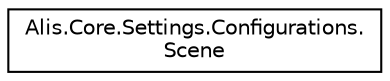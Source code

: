 digraph "Graphical Class Hierarchy"
{
 // LATEX_PDF_SIZE
  edge [fontname="Helvetica",fontsize="10",labelfontname="Helvetica",labelfontsize="10"];
  node [fontname="Helvetica",fontsize="10",shape=record];
  rankdir="LR";
  Node0 [label="Alis.Core.Settings.Configurations.\lScene",height=0.2,width=0.4,color="black", fillcolor="white", style="filled",URL="$class_alis_1_1_core_1_1_settings_1_1_configurations_1_1_scene.html",tooltip="The scene class"];
}
